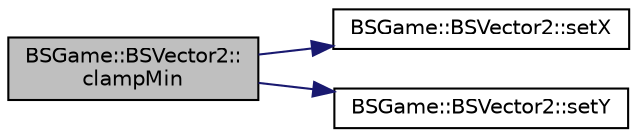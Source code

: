 digraph "BSGame::BSVector2::clampMin"
{
 // LATEX_PDF_SIZE
  edge [fontname="Helvetica",fontsize="10",labelfontname="Helvetica",labelfontsize="10"];
  node [fontname="Helvetica",fontsize="10",shape=record];
  rankdir="LR";
  Node1 [label="BSGame::BSVector2::\lclampMin",height=0.2,width=0.4,color="black", fillcolor="grey75", style="filled", fontcolor="black",tooltip="Clamps the values of the vector to a minimum for example: clampMin(0) -> x=5 y=-1 -> x=5 y=0."];
  Node1 -> Node2 [color="midnightblue",fontsize="10",style="solid"];
  Node2 [label="BSGame::BSVector2::setX",height=0.2,width=0.4,color="black", fillcolor="white", style="filled",URL="$class_b_s_game_1_1_b_s_vector2.html#a42dc7cecfe7a1fc2dd1b3b45b96b3cf1",tooltip="Sets the X value of the vector."];
  Node1 -> Node3 [color="midnightblue",fontsize="10",style="solid"];
  Node3 [label="BSGame::BSVector2::setY",height=0.2,width=0.4,color="black", fillcolor="white", style="filled",URL="$class_b_s_game_1_1_b_s_vector2.html#a35082a355c1e5494a0aeae004dabee7e",tooltip="Sets the Y value of the vector."];
}
